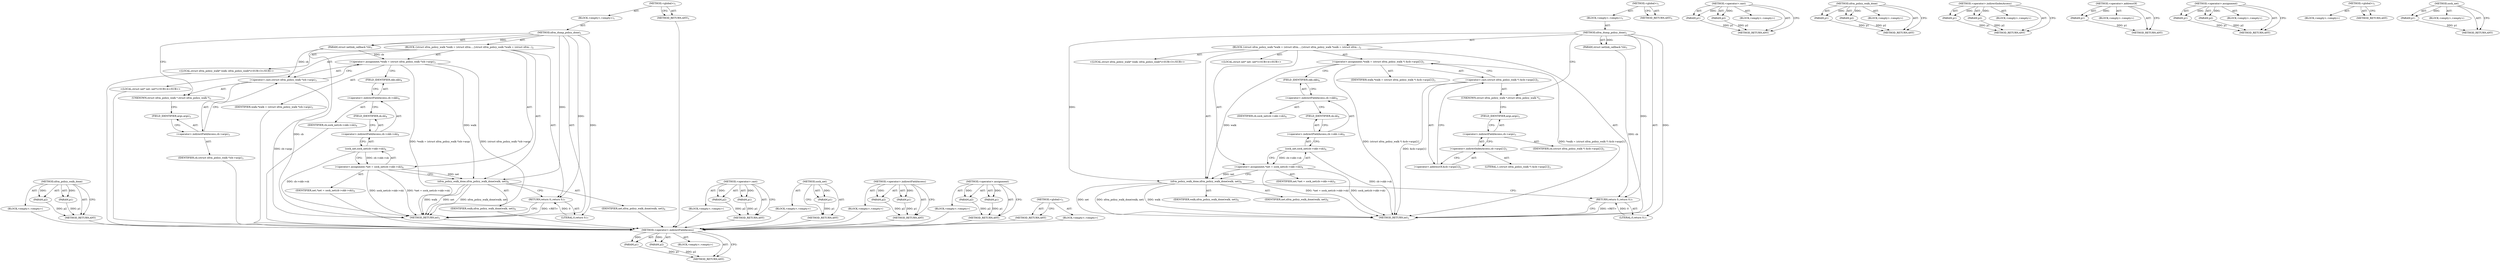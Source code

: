digraph "&lt;global&gt;" {
vulnerable_78 [label=<(METHOD,&lt;operator&gt;.indirectFieldAccess)>];
vulnerable_79 [label=<(PARAM,p1)>];
vulnerable_80 [label=<(PARAM,p2)>];
vulnerable_81 [label=<(BLOCK,&lt;empty&gt;,&lt;empty&gt;)>];
vulnerable_82 [label=<(METHOD_RETURN,ANY)>];
vulnerable_6 [label=<(METHOD,&lt;global&gt;)<SUB>1</SUB>>];
vulnerable_7 [label=<(BLOCK,&lt;empty&gt;,&lt;empty&gt;)<SUB>1</SUB>>];
vulnerable_8 [label=<(METHOD,xfrm_dump_policy_done)<SUB>1</SUB>>];
vulnerable_9 [label=<(PARAM,struct netlink_callback *cb)<SUB>1</SUB>>];
vulnerable_10 [label=<(BLOCK,{
	struct xfrm_policy_walk *walk = (struct xfrm...,{
	struct xfrm_policy_walk *walk = (struct xfrm...)<SUB>2</SUB>>];
vulnerable_11 [label="<(LOCAL,struct xfrm_policy_walk* walk: xfrm_policy_walk*)<SUB>3</SUB>>"];
vulnerable_12 [label=<(&lt;operator&gt;.assignment,*walk = (struct xfrm_policy_walk *) &amp;cb-&gt;args[1])<SUB>3</SUB>>];
vulnerable_13 [label=<(IDENTIFIER,walk,*walk = (struct xfrm_policy_walk *) &amp;cb-&gt;args[1])<SUB>3</SUB>>];
vulnerable_14 [label=<(&lt;operator&gt;.cast,(struct xfrm_policy_walk *) &amp;cb-&gt;args[1])<SUB>3</SUB>>];
vulnerable_15 [label=<(UNKNOWN,struct xfrm_policy_walk *,struct xfrm_policy_walk *)<SUB>3</SUB>>];
vulnerable_16 [label=<(&lt;operator&gt;.addressOf,&amp;cb-&gt;args[1])<SUB>3</SUB>>];
vulnerable_17 [label=<(&lt;operator&gt;.indirectIndexAccess,cb-&gt;args[1])<SUB>3</SUB>>];
vulnerable_18 [label=<(&lt;operator&gt;.indirectFieldAccess,cb-&gt;args)<SUB>3</SUB>>];
vulnerable_19 [label=<(IDENTIFIER,cb,(struct xfrm_policy_walk *) &amp;cb-&gt;args[1])<SUB>3</SUB>>];
vulnerable_20 [label=<(FIELD_IDENTIFIER,args,args)<SUB>3</SUB>>];
vulnerable_21 [label=<(LITERAL,1,(struct xfrm_policy_walk *) &amp;cb-&gt;args[1])<SUB>3</SUB>>];
vulnerable_22 [label="<(LOCAL,struct net* net: net*)<SUB>4</SUB>>"];
vulnerable_23 [label=<(&lt;operator&gt;.assignment,*net = sock_net(cb-&gt;skb-&gt;sk))<SUB>4</SUB>>];
vulnerable_24 [label=<(IDENTIFIER,net,*net = sock_net(cb-&gt;skb-&gt;sk))<SUB>4</SUB>>];
vulnerable_25 [label=<(sock_net,sock_net(cb-&gt;skb-&gt;sk))<SUB>4</SUB>>];
vulnerable_26 [label=<(&lt;operator&gt;.indirectFieldAccess,cb-&gt;skb-&gt;sk)<SUB>4</SUB>>];
vulnerable_27 [label=<(&lt;operator&gt;.indirectFieldAccess,cb-&gt;skb)<SUB>4</SUB>>];
vulnerable_28 [label=<(IDENTIFIER,cb,sock_net(cb-&gt;skb-&gt;sk))<SUB>4</SUB>>];
vulnerable_29 [label=<(FIELD_IDENTIFIER,skb,skb)<SUB>4</SUB>>];
vulnerable_30 [label=<(FIELD_IDENTIFIER,sk,sk)<SUB>4</SUB>>];
vulnerable_31 [label=<(xfrm_policy_walk_done,xfrm_policy_walk_done(walk, net))<SUB>6</SUB>>];
vulnerable_32 [label=<(IDENTIFIER,walk,xfrm_policy_walk_done(walk, net))<SUB>6</SUB>>];
vulnerable_33 [label=<(IDENTIFIER,net,xfrm_policy_walk_done(walk, net))<SUB>6</SUB>>];
vulnerable_34 [label=<(RETURN,return 0;,return 0;)<SUB>7</SUB>>];
vulnerable_35 [label=<(LITERAL,0,return 0;)<SUB>7</SUB>>];
vulnerable_36 [label=<(METHOD_RETURN,int)<SUB>1</SUB>>];
vulnerable_38 [label=<(METHOD_RETURN,ANY)<SUB>1</SUB>>];
vulnerable_64 [label=<(METHOD,&lt;operator&gt;.cast)>];
vulnerable_65 [label=<(PARAM,p1)>];
vulnerable_66 [label=<(PARAM,p2)>];
vulnerable_67 [label=<(BLOCK,&lt;empty&gt;,&lt;empty&gt;)>];
vulnerable_68 [label=<(METHOD_RETURN,ANY)>];
vulnerable_87 [label=<(METHOD,xfrm_policy_walk_done)>];
vulnerable_88 [label=<(PARAM,p1)>];
vulnerable_89 [label=<(PARAM,p2)>];
vulnerable_90 [label=<(BLOCK,&lt;empty&gt;,&lt;empty&gt;)>];
vulnerable_91 [label=<(METHOD_RETURN,ANY)>];
vulnerable_73 [label=<(METHOD,&lt;operator&gt;.indirectIndexAccess)>];
vulnerable_74 [label=<(PARAM,p1)>];
vulnerable_75 [label=<(PARAM,p2)>];
vulnerable_76 [label=<(BLOCK,&lt;empty&gt;,&lt;empty&gt;)>];
vulnerable_77 [label=<(METHOD_RETURN,ANY)>];
vulnerable_69 [label=<(METHOD,&lt;operator&gt;.addressOf)>];
vulnerable_70 [label=<(PARAM,p1)>];
vulnerable_71 [label=<(BLOCK,&lt;empty&gt;,&lt;empty&gt;)>];
vulnerable_72 [label=<(METHOD_RETURN,ANY)>];
vulnerable_59 [label=<(METHOD,&lt;operator&gt;.assignment)>];
vulnerable_60 [label=<(PARAM,p1)>];
vulnerable_61 [label=<(PARAM,p2)>];
vulnerable_62 [label=<(BLOCK,&lt;empty&gt;,&lt;empty&gt;)>];
vulnerable_63 [label=<(METHOD_RETURN,ANY)>];
vulnerable_53 [label=<(METHOD,&lt;global&gt;)<SUB>1</SUB>>];
vulnerable_54 [label=<(BLOCK,&lt;empty&gt;,&lt;empty&gt;)>];
vulnerable_55 [label=<(METHOD_RETURN,ANY)>];
vulnerable_83 [label=<(METHOD,sock_net)>];
vulnerable_84 [label=<(PARAM,p1)>];
vulnerable_85 [label=<(BLOCK,&lt;empty&gt;,&lt;empty&gt;)>];
vulnerable_86 [label=<(METHOD_RETURN,ANY)>];
fixed_75 [label=<(METHOD,xfrm_policy_walk_done)>];
fixed_76 [label=<(PARAM,p1)>];
fixed_77 [label=<(PARAM,p2)>];
fixed_78 [label=<(BLOCK,&lt;empty&gt;,&lt;empty&gt;)>];
fixed_79 [label=<(METHOD_RETURN,ANY)>];
fixed_6 [label=<(METHOD,&lt;global&gt;)<SUB>1</SUB>>];
fixed_7 [label=<(BLOCK,&lt;empty&gt;,&lt;empty&gt;)<SUB>1</SUB>>];
fixed_8 [label=<(METHOD,xfrm_dump_policy_done)<SUB>1</SUB>>];
fixed_9 [label=<(PARAM,struct netlink_callback *cb)<SUB>1</SUB>>];
fixed_10 [label=<(BLOCK,{
	struct xfrm_policy_walk *walk = (struct xfrm...,{
	struct xfrm_policy_walk *walk = (struct xfrm...)<SUB>2</SUB>>];
fixed_11 [label="<(LOCAL,struct xfrm_policy_walk* walk: xfrm_policy_walk*)<SUB>3</SUB>>"];
fixed_12 [label=<(&lt;operator&gt;.assignment,*walk = (struct xfrm_policy_walk *)cb-&gt;args)<SUB>3</SUB>>];
fixed_13 [label=<(IDENTIFIER,walk,*walk = (struct xfrm_policy_walk *)cb-&gt;args)<SUB>3</SUB>>];
fixed_14 [label=<(&lt;operator&gt;.cast,(struct xfrm_policy_walk *)cb-&gt;args)<SUB>3</SUB>>];
fixed_15 [label=<(UNKNOWN,struct xfrm_policy_walk *,struct xfrm_policy_walk *)<SUB>3</SUB>>];
fixed_16 [label=<(&lt;operator&gt;.indirectFieldAccess,cb-&gt;args)<SUB>3</SUB>>];
fixed_17 [label=<(IDENTIFIER,cb,(struct xfrm_policy_walk *)cb-&gt;args)<SUB>3</SUB>>];
fixed_18 [label=<(FIELD_IDENTIFIER,args,args)<SUB>3</SUB>>];
fixed_19 [label="<(LOCAL,struct net* net: net*)<SUB>4</SUB>>"];
fixed_20 [label=<(&lt;operator&gt;.assignment,*net = sock_net(cb-&gt;skb-&gt;sk))<SUB>4</SUB>>];
fixed_21 [label=<(IDENTIFIER,net,*net = sock_net(cb-&gt;skb-&gt;sk))<SUB>4</SUB>>];
fixed_22 [label=<(sock_net,sock_net(cb-&gt;skb-&gt;sk))<SUB>4</SUB>>];
fixed_23 [label=<(&lt;operator&gt;.indirectFieldAccess,cb-&gt;skb-&gt;sk)<SUB>4</SUB>>];
fixed_24 [label=<(&lt;operator&gt;.indirectFieldAccess,cb-&gt;skb)<SUB>4</SUB>>];
fixed_25 [label=<(IDENTIFIER,cb,sock_net(cb-&gt;skb-&gt;sk))<SUB>4</SUB>>];
fixed_26 [label=<(FIELD_IDENTIFIER,skb,skb)<SUB>4</SUB>>];
fixed_27 [label=<(FIELD_IDENTIFIER,sk,sk)<SUB>4</SUB>>];
fixed_28 [label=<(xfrm_policy_walk_done,xfrm_policy_walk_done(walk, net))<SUB>6</SUB>>];
fixed_29 [label=<(IDENTIFIER,walk,xfrm_policy_walk_done(walk, net))<SUB>6</SUB>>];
fixed_30 [label=<(IDENTIFIER,net,xfrm_policy_walk_done(walk, net))<SUB>6</SUB>>];
fixed_31 [label=<(RETURN,return 0;,return 0;)<SUB>7</SUB>>];
fixed_32 [label=<(LITERAL,0,return 0;)<SUB>7</SUB>>];
fixed_33 [label=<(METHOD_RETURN,int)<SUB>1</SUB>>];
fixed_35 [label=<(METHOD_RETURN,ANY)<SUB>1</SUB>>];
fixed_61 [label=<(METHOD,&lt;operator&gt;.cast)>];
fixed_62 [label=<(PARAM,p1)>];
fixed_63 [label=<(PARAM,p2)>];
fixed_64 [label=<(BLOCK,&lt;empty&gt;,&lt;empty&gt;)>];
fixed_65 [label=<(METHOD_RETURN,ANY)>];
fixed_71 [label=<(METHOD,sock_net)>];
fixed_72 [label=<(PARAM,p1)>];
fixed_73 [label=<(BLOCK,&lt;empty&gt;,&lt;empty&gt;)>];
fixed_74 [label=<(METHOD_RETURN,ANY)>];
fixed_66 [label=<(METHOD,&lt;operator&gt;.indirectFieldAccess)>];
fixed_67 [label=<(PARAM,p1)>];
fixed_68 [label=<(PARAM,p2)>];
fixed_69 [label=<(BLOCK,&lt;empty&gt;,&lt;empty&gt;)>];
fixed_70 [label=<(METHOD_RETURN,ANY)>];
fixed_56 [label=<(METHOD,&lt;operator&gt;.assignment)>];
fixed_57 [label=<(PARAM,p1)>];
fixed_58 [label=<(PARAM,p2)>];
fixed_59 [label=<(BLOCK,&lt;empty&gt;,&lt;empty&gt;)>];
fixed_60 [label=<(METHOD_RETURN,ANY)>];
fixed_50 [label=<(METHOD,&lt;global&gt;)<SUB>1</SUB>>];
fixed_51 [label=<(BLOCK,&lt;empty&gt;,&lt;empty&gt;)>];
fixed_52 [label=<(METHOD_RETURN,ANY)>];
vulnerable_78 -> vulnerable_79  [key=0, label="AST: "];
vulnerable_78 -> vulnerable_79  [key=1, label="DDG: "];
vulnerable_78 -> vulnerable_81  [key=0, label="AST: "];
vulnerable_78 -> vulnerable_80  [key=0, label="AST: "];
vulnerable_78 -> vulnerable_80  [key=1, label="DDG: "];
vulnerable_78 -> vulnerable_82  [key=0, label="AST: "];
vulnerable_78 -> vulnerable_82  [key=1, label="CFG: "];
vulnerable_79 -> vulnerable_82  [key=0, label="DDG: p1"];
vulnerable_80 -> vulnerable_82  [key=0, label="DDG: p2"];
vulnerable_6 -> vulnerable_7  [key=0, label="AST: "];
vulnerable_6 -> vulnerable_38  [key=0, label="AST: "];
vulnerable_6 -> vulnerable_38  [key=1, label="CFG: "];
vulnerable_7 -> vulnerable_8  [key=0, label="AST: "];
vulnerable_8 -> vulnerable_9  [key=0, label="AST: "];
vulnerable_8 -> vulnerable_9  [key=1, label="DDG: "];
vulnerable_8 -> vulnerable_10  [key=0, label="AST: "];
vulnerable_8 -> vulnerable_36  [key=0, label="AST: "];
vulnerable_8 -> vulnerable_15  [key=0, label="CFG: "];
vulnerable_8 -> vulnerable_34  [key=0, label="DDG: "];
vulnerable_8 -> vulnerable_31  [key=0, label="DDG: "];
vulnerable_8 -> vulnerable_35  [key=0, label="DDG: "];
vulnerable_9 -> vulnerable_36  [key=0, label="DDG: cb"];
vulnerable_10 -> vulnerable_11  [key=0, label="AST: "];
vulnerable_10 -> vulnerable_12  [key=0, label="AST: "];
vulnerable_10 -> vulnerable_22  [key=0, label="AST: "];
vulnerable_10 -> vulnerable_23  [key=0, label="AST: "];
vulnerable_10 -> vulnerable_31  [key=0, label="AST: "];
vulnerable_10 -> vulnerable_34  [key=0, label="AST: "];
vulnerable_12 -> vulnerable_13  [key=0, label="AST: "];
vulnerable_12 -> vulnerable_14  [key=0, label="AST: "];
vulnerable_12 -> vulnerable_29  [key=0, label="CFG: "];
vulnerable_12 -> vulnerable_36  [key=0, label="DDG: (struct xfrm_policy_walk *) &amp;cb-&gt;args[1]"];
vulnerable_12 -> vulnerable_36  [key=1, label="DDG: *walk = (struct xfrm_policy_walk *) &amp;cb-&gt;args[1]"];
vulnerable_12 -> vulnerable_31  [key=0, label="DDG: walk"];
vulnerable_14 -> vulnerable_15  [key=0, label="AST: "];
vulnerable_14 -> vulnerable_16  [key=0, label="AST: "];
vulnerable_14 -> vulnerable_12  [key=0, label="CFG: "];
vulnerable_14 -> vulnerable_36  [key=0, label="DDG: &amp;cb-&gt;args[1]"];
vulnerable_15 -> vulnerable_20  [key=0, label="CFG: "];
vulnerable_16 -> vulnerable_17  [key=0, label="AST: "];
vulnerable_16 -> vulnerable_14  [key=0, label="CFG: "];
vulnerable_17 -> vulnerable_18  [key=0, label="AST: "];
vulnerable_17 -> vulnerable_21  [key=0, label="AST: "];
vulnerable_17 -> vulnerable_16  [key=0, label="CFG: "];
vulnerable_18 -> vulnerable_19  [key=0, label="AST: "];
vulnerable_18 -> vulnerable_20  [key=0, label="AST: "];
vulnerable_18 -> vulnerable_17  [key=0, label="CFG: "];
vulnerable_20 -> vulnerable_18  [key=0, label="CFG: "];
vulnerable_23 -> vulnerable_24  [key=0, label="AST: "];
vulnerable_23 -> vulnerable_25  [key=0, label="AST: "];
vulnerable_23 -> vulnerable_31  [key=0, label="CFG: "];
vulnerable_23 -> vulnerable_31  [key=1, label="DDG: net"];
vulnerable_23 -> vulnerable_36  [key=0, label="DDG: sock_net(cb-&gt;skb-&gt;sk)"];
vulnerable_23 -> vulnerable_36  [key=1, label="DDG: *net = sock_net(cb-&gt;skb-&gt;sk)"];
vulnerable_25 -> vulnerable_26  [key=0, label="AST: "];
vulnerable_25 -> vulnerable_23  [key=0, label="CFG: "];
vulnerable_25 -> vulnerable_23  [key=1, label="DDG: cb-&gt;skb-&gt;sk"];
vulnerable_25 -> vulnerable_36  [key=0, label="DDG: cb-&gt;skb-&gt;sk"];
vulnerable_26 -> vulnerable_27  [key=0, label="AST: "];
vulnerable_26 -> vulnerable_30  [key=0, label="AST: "];
vulnerable_26 -> vulnerable_25  [key=0, label="CFG: "];
vulnerable_27 -> vulnerable_28  [key=0, label="AST: "];
vulnerable_27 -> vulnerable_29  [key=0, label="AST: "];
vulnerable_27 -> vulnerable_30  [key=0, label="CFG: "];
vulnerable_29 -> vulnerable_27  [key=0, label="CFG: "];
vulnerable_30 -> vulnerable_26  [key=0, label="CFG: "];
vulnerable_31 -> vulnerable_32  [key=0, label="AST: "];
vulnerable_31 -> vulnerable_33  [key=0, label="AST: "];
vulnerable_31 -> vulnerable_34  [key=0, label="CFG: "];
vulnerable_31 -> vulnerable_36  [key=0, label="DDG: walk"];
vulnerable_31 -> vulnerable_36  [key=1, label="DDG: net"];
vulnerable_31 -> vulnerable_36  [key=2, label="DDG: xfrm_policy_walk_done(walk, net)"];
vulnerable_34 -> vulnerable_35  [key=0, label="AST: "];
vulnerable_34 -> vulnerable_36  [key=0, label="CFG: "];
vulnerable_34 -> vulnerable_36  [key=1, label="DDG: &lt;RET&gt;"];
vulnerable_35 -> vulnerable_34  [key=0, label="DDG: 0"];
vulnerable_64 -> vulnerable_65  [key=0, label="AST: "];
vulnerable_64 -> vulnerable_65  [key=1, label="DDG: "];
vulnerable_64 -> vulnerable_67  [key=0, label="AST: "];
vulnerable_64 -> vulnerable_66  [key=0, label="AST: "];
vulnerable_64 -> vulnerable_66  [key=1, label="DDG: "];
vulnerable_64 -> vulnerable_68  [key=0, label="AST: "];
vulnerable_64 -> vulnerable_68  [key=1, label="CFG: "];
vulnerable_65 -> vulnerable_68  [key=0, label="DDG: p1"];
vulnerable_66 -> vulnerable_68  [key=0, label="DDG: p2"];
vulnerable_87 -> vulnerable_88  [key=0, label="AST: "];
vulnerable_87 -> vulnerable_88  [key=1, label="DDG: "];
vulnerable_87 -> vulnerable_90  [key=0, label="AST: "];
vulnerable_87 -> vulnerable_89  [key=0, label="AST: "];
vulnerable_87 -> vulnerable_89  [key=1, label="DDG: "];
vulnerable_87 -> vulnerable_91  [key=0, label="AST: "];
vulnerable_87 -> vulnerable_91  [key=1, label="CFG: "];
vulnerable_88 -> vulnerable_91  [key=0, label="DDG: p1"];
vulnerable_89 -> vulnerable_91  [key=0, label="DDG: p2"];
vulnerable_73 -> vulnerable_74  [key=0, label="AST: "];
vulnerable_73 -> vulnerable_74  [key=1, label="DDG: "];
vulnerable_73 -> vulnerable_76  [key=0, label="AST: "];
vulnerable_73 -> vulnerable_75  [key=0, label="AST: "];
vulnerable_73 -> vulnerable_75  [key=1, label="DDG: "];
vulnerable_73 -> vulnerable_77  [key=0, label="AST: "];
vulnerable_73 -> vulnerable_77  [key=1, label="CFG: "];
vulnerable_74 -> vulnerable_77  [key=0, label="DDG: p1"];
vulnerable_75 -> vulnerable_77  [key=0, label="DDG: p2"];
vulnerable_69 -> vulnerable_70  [key=0, label="AST: "];
vulnerable_69 -> vulnerable_70  [key=1, label="DDG: "];
vulnerable_69 -> vulnerable_71  [key=0, label="AST: "];
vulnerable_69 -> vulnerable_72  [key=0, label="AST: "];
vulnerable_69 -> vulnerable_72  [key=1, label="CFG: "];
vulnerable_70 -> vulnerable_72  [key=0, label="DDG: p1"];
vulnerable_59 -> vulnerable_60  [key=0, label="AST: "];
vulnerable_59 -> vulnerable_60  [key=1, label="DDG: "];
vulnerable_59 -> vulnerable_62  [key=0, label="AST: "];
vulnerable_59 -> vulnerable_61  [key=0, label="AST: "];
vulnerable_59 -> vulnerable_61  [key=1, label="DDG: "];
vulnerable_59 -> vulnerable_63  [key=0, label="AST: "];
vulnerable_59 -> vulnerable_63  [key=1, label="CFG: "];
vulnerable_60 -> vulnerable_63  [key=0, label="DDG: p1"];
vulnerable_61 -> vulnerable_63  [key=0, label="DDG: p2"];
vulnerable_53 -> vulnerable_54  [key=0, label="AST: "];
vulnerable_53 -> vulnerable_55  [key=0, label="AST: "];
vulnerable_53 -> vulnerable_55  [key=1, label="CFG: "];
vulnerable_83 -> vulnerable_84  [key=0, label="AST: "];
vulnerable_83 -> vulnerable_84  [key=1, label="DDG: "];
vulnerable_83 -> vulnerable_85  [key=0, label="AST: "];
vulnerable_83 -> vulnerable_86  [key=0, label="AST: "];
vulnerable_83 -> vulnerable_86  [key=1, label="CFG: "];
vulnerable_84 -> vulnerable_86  [key=0, label="DDG: p1"];
fixed_75 -> fixed_76  [key=0, label="AST: "];
fixed_75 -> fixed_76  [key=1, label="DDG: "];
fixed_75 -> fixed_78  [key=0, label="AST: "];
fixed_75 -> fixed_77  [key=0, label="AST: "];
fixed_75 -> fixed_77  [key=1, label="DDG: "];
fixed_75 -> fixed_79  [key=0, label="AST: "];
fixed_75 -> fixed_79  [key=1, label="CFG: "];
fixed_76 -> fixed_79  [key=0, label="DDG: p1"];
fixed_77 -> fixed_79  [key=0, label="DDG: p2"];
fixed_78 -> vulnerable_78  [key=0];
fixed_79 -> vulnerable_78  [key=0];
fixed_6 -> fixed_7  [key=0, label="AST: "];
fixed_6 -> fixed_35  [key=0, label="AST: "];
fixed_6 -> fixed_35  [key=1, label="CFG: "];
fixed_7 -> fixed_8  [key=0, label="AST: "];
fixed_8 -> fixed_9  [key=0, label="AST: "];
fixed_8 -> fixed_9  [key=1, label="DDG: "];
fixed_8 -> fixed_10  [key=0, label="AST: "];
fixed_8 -> fixed_33  [key=0, label="AST: "];
fixed_8 -> fixed_15  [key=0, label="CFG: "];
fixed_8 -> fixed_31  [key=0, label="DDG: "];
fixed_8 -> fixed_28  [key=0, label="DDG: "];
fixed_8 -> fixed_32  [key=0, label="DDG: "];
fixed_9 -> fixed_33  [key=0, label="DDG: cb"];
fixed_9 -> fixed_12  [key=0, label="DDG: cb"];
fixed_9 -> fixed_14  [key=0, label="DDG: cb"];
fixed_10 -> fixed_11  [key=0, label="AST: "];
fixed_10 -> fixed_12  [key=0, label="AST: "];
fixed_10 -> fixed_19  [key=0, label="AST: "];
fixed_10 -> fixed_20  [key=0, label="AST: "];
fixed_10 -> fixed_28  [key=0, label="AST: "];
fixed_10 -> fixed_31  [key=0, label="AST: "];
fixed_11 -> vulnerable_78  [key=0];
fixed_12 -> fixed_13  [key=0, label="AST: "];
fixed_12 -> fixed_14  [key=0, label="AST: "];
fixed_12 -> fixed_26  [key=0, label="CFG: "];
fixed_12 -> fixed_33  [key=0, label="DDG: (struct xfrm_policy_walk *)cb-&gt;args"];
fixed_12 -> fixed_33  [key=1, label="DDG: *walk = (struct xfrm_policy_walk *)cb-&gt;args"];
fixed_12 -> fixed_28  [key=0, label="DDG: walk"];
fixed_13 -> vulnerable_78  [key=0];
fixed_14 -> fixed_15  [key=0, label="AST: "];
fixed_14 -> fixed_16  [key=0, label="AST: "];
fixed_14 -> fixed_12  [key=0, label="CFG: "];
fixed_14 -> fixed_33  [key=0, label="DDG: cb-&gt;args"];
fixed_15 -> fixed_18  [key=0, label="CFG: "];
fixed_16 -> fixed_17  [key=0, label="AST: "];
fixed_16 -> fixed_18  [key=0, label="AST: "];
fixed_16 -> fixed_14  [key=0, label="CFG: "];
fixed_17 -> vulnerable_78  [key=0];
fixed_18 -> fixed_16  [key=0, label="CFG: "];
fixed_19 -> vulnerable_78  [key=0];
fixed_20 -> fixed_21  [key=0, label="AST: "];
fixed_20 -> fixed_22  [key=0, label="AST: "];
fixed_20 -> fixed_28  [key=0, label="CFG: "];
fixed_20 -> fixed_28  [key=1, label="DDG: net"];
fixed_20 -> fixed_33  [key=0, label="DDG: sock_net(cb-&gt;skb-&gt;sk)"];
fixed_20 -> fixed_33  [key=1, label="DDG: *net = sock_net(cb-&gt;skb-&gt;sk)"];
fixed_21 -> vulnerable_78  [key=0];
fixed_22 -> fixed_23  [key=0, label="AST: "];
fixed_22 -> fixed_20  [key=0, label="CFG: "];
fixed_22 -> fixed_20  [key=1, label="DDG: cb-&gt;skb-&gt;sk"];
fixed_22 -> fixed_33  [key=0, label="DDG: cb-&gt;skb-&gt;sk"];
fixed_23 -> fixed_24  [key=0, label="AST: "];
fixed_23 -> fixed_27  [key=0, label="AST: "];
fixed_23 -> fixed_22  [key=0, label="CFG: "];
fixed_24 -> fixed_25  [key=0, label="AST: "];
fixed_24 -> fixed_26  [key=0, label="AST: "];
fixed_24 -> fixed_27  [key=0, label="CFG: "];
fixed_25 -> vulnerable_78  [key=0];
fixed_26 -> fixed_24  [key=0, label="CFG: "];
fixed_27 -> fixed_23  [key=0, label="CFG: "];
fixed_28 -> fixed_29  [key=0, label="AST: "];
fixed_28 -> fixed_30  [key=0, label="AST: "];
fixed_28 -> fixed_31  [key=0, label="CFG: "];
fixed_28 -> fixed_33  [key=0, label="DDG: walk"];
fixed_28 -> fixed_33  [key=1, label="DDG: net"];
fixed_28 -> fixed_33  [key=2, label="DDG: xfrm_policy_walk_done(walk, net)"];
fixed_29 -> vulnerable_78  [key=0];
fixed_30 -> vulnerable_78  [key=0];
fixed_31 -> fixed_32  [key=0, label="AST: "];
fixed_31 -> fixed_33  [key=0, label="CFG: "];
fixed_31 -> fixed_33  [key=1, label="DDG: &lt;RET&gt;"];
fixed_32 -> fixed_31  [key=0, label="DDG: 0"];
fixed_33 -> vulnerable_78  [key=0];
fixed_35 -> vulnerable_78  [key=0];
fixed_61 -> fixed_62  [key=0, label="AST: "];
fixed_61 -> fixed_62  [key=1, label="DDG: "];
fixed_61 -> fixed_64  [key=0, label="AST: "];
fixed_61 -> fixed_63  [key=0, label="AST: "];
fixed_61 -> fixed_63  [key=1, label="DDG: "];
fixed_61 -> fixed_65  [key=0, label="AST: "];
fixed_61 -> fixed_65  [key=1, label="CFG: "];
fixed_62 -> fixed_65  [key=0, label="DDG: p1"];
fixed_63 -> fixed_65  [key=0, label="DDG: p2"];
fixed_64 -> vulnerable_78  [key=0];
fixed_65 -> vulnerable_78  [key=0];
fixed_71 -> fixed_72  [key=0, label="AST: "];
fixed_71 -> fixed_72  [key=1, label="DDG: "];
fixed_71 -> fixed_73  [key=0, label="AST: "];
fixed_71 -> fixed_74  [key=0, label="AST: "];
fixed_71 -> fixed_74  [key=1, label="CFG: "];
fixed_72 -> fixed_74  [key=0, label="DDG: p1"];
fixed_73 -> vulnerable_78  [key=0];
fixed_74 -> vulnerable_78  [key=0];
fixed_66 -> fixed_67  [key=0, label="AST: "];
fixed_66 -> fixed_67  [key=1, label="DDG: "];
fixed_66 -> fixed_69  [key=0, label="AST: "];
fixed_66 -> fixed_68  [key=0, label="AST: "];
fixed_66 -> fixed_68  [key=1, label="DDG: "];
fixed_66 -> fixed_70  [key=0, label="AST: "];
fixed_66 -> fixed_70  [key=1, label="CFG: "];
fixed_67 -> fixed_70  [key=0, label="DDG: p1"];
fixed_68 -> fixed_70  [key=0, label="DDG: p2"];
fixed_69 -> vulnerable_78  [key=0];
fixed_70 -> vulnerable_78  [key=0];
fixed_56 -> fixed_57  [key=0, label="AST: "];
fixed_56 -> fixed_57  [key=1, label="DDG: "];
fixed_56 -> fixed_59  [key=0, label="AST: "];
fixed_56 -> fixed_58  [key=0, label="AST: "];
fixed_56 -> fixed_58  [key=1, label="DDG: "];
fixed_56 -> fixed_60  [key=0, label="AST: "];
fixed_56 -> fixed_60  [key=1, label="CFG: "];
fixed_57 -> fixed_60  [key=0, label="DDG: p1"];
fixed_58 -> fixed_60  [key=0, label="DDG: p2"];
fixed_59 -> vulnerable_78  [key=0];
fixed_60 -> vulnerable_78  [key=0];
fixed_50 -> fixed_51  [key=0, label="AST: "];
fixed_50 -> fixed_52  [key=0, label="AST: "];
fixed_50 -> fixed_52  [key=1, label="CFG: "];
fixed_51 -> vulnerable_78  [key=0];
fixed_52 -> vulnerable_78  [key=0];
}
